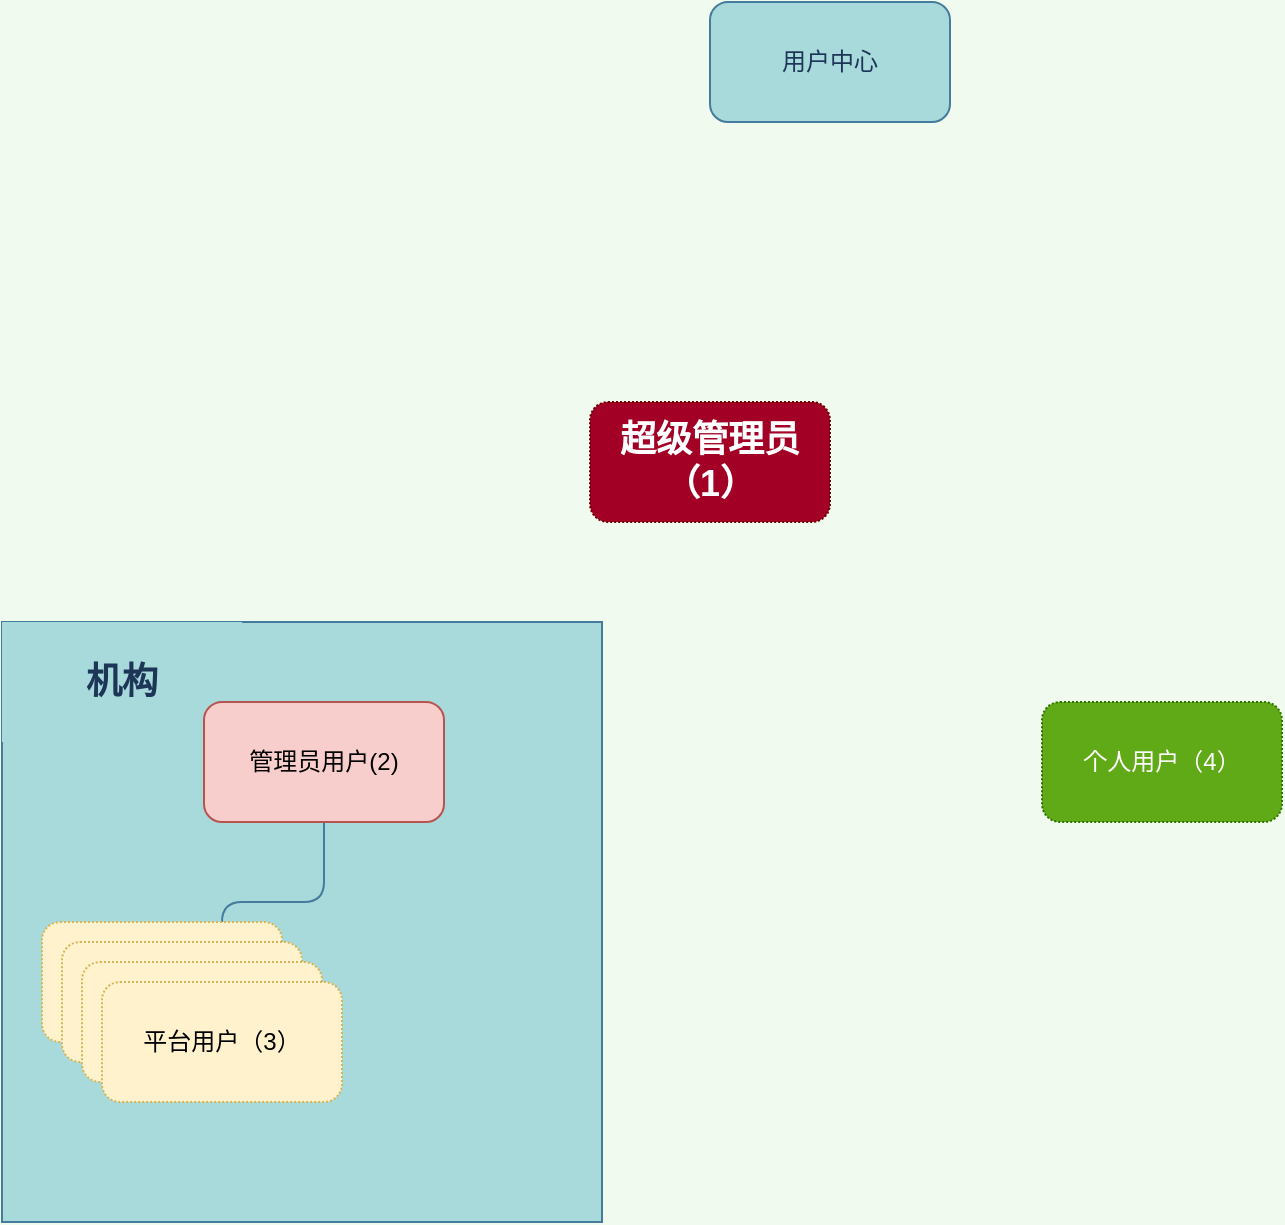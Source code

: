 <mxfile version="14.2.7" type="github">
  <diagram id="7nUUbsPAD171NSKVPP-3" name="Page-1">
    <mxGraphModel dx="1422" dy="1974" grid="1" gridSize="10" guides="1" tooltips="1" connect="1" arrows="1" fold="1" page="1" pageScale="1" pageWidth="827" pageHeight="1169" background="#F1FAEE" math="0" shadow="0">
      <root>
        <mxCell id="0" />
        <mxCell id="1" parent="0" />
        <mxCell id="RK_yV3QGJpCT5wXAtmzq-3" value="用户中心" style="rounded=1;whiteSpace=wrap;html=1;sketch=0;fillColor=#A8DADC;strokeColor=#457B9D;fontColor=#1D3557;" vertex="1" parent="1">
          <mxGeometry x="354" y="-110" width="120" height="60" as="geometry" />
        </mxCell>
        <mxCell id="RK_yV3QGJpCT5wXAtmzq-5" value="" style="whiteSpace=wrap;html=1;aspect=fixed;rounded=0;sketch=0;strokeColor=#457B9D;fillColor=#A8DADC;fontColor=#1D3557;align=left;" vertex="1" parent="1">
          <mxGeometry y="200" width="300" height="300" as="geometry" />
        </mxCell>
        <mxCell id="RK_yV3QGJpCT5wXAtmzq-8" value="&lt;b&gt;&lt;font style=&quot;font-size: 18px&quot;&gt;机构&lt;/font&gt;&lt;/b&gt;" style="rounded=0;whiteSpace=wrap;html=1;sketch=0;fillColor=#A8DADC;fontColor=#1D3557;dashed=1;dashPattern=1 1;strokeColor=none;" vertex="1" parent="1">
          <mxGeometry y="200" width="120" height="60" as="geometry" />
        </mxCell>
        <mxCell id="RK_yV3QGJpCT5wXAtmzq-14" style="edgeStyle=orthogonalEdgeStyle;curved=0;rounded=1;sketch=0;orthogonalLoop=1;jettySize=auto;html=1;strokeColor=#457B9D;fillColor=#A8DADC;fontColor=#1D3557;" edge="1" parent="1" source="RK_yV3QGJpCT5wXAtmzq-6" target="RK_yV3QGJpCT5wXAtmzq-12">
          <mxGeometry relative="1" as="geometry" />
        </mxCell>
        <mxCell id="RK_yV3QGJpCT5wXAtmzq-6" value="管理员用户(2)" style="rounded=1;whiteSpace=wrap;html=1;sketch=0;strokeColor=#b85450;fillColor=#f8cecc;" vertex="1" parent="1">
          <mxGeometry x="101" y="240" width="120" height="60" as="geometry" />
        </mxCell>
        <mxCell id="RK_yV3QGJpCT5wXAtmzq-9" value="" style="rounded=1;whiteSpace=wrap;html=1;dashed=1;dashPattern=1 1;sketch=0;strokeColor=#d6b656;fillColor=#fff2cc;" vertex="1" parent="1">
          <mxGeometry x="20" y="350" width="120" height="60" as="geometry" />
        </mxCell>
        <mxCell id="RK_yV3QGJpCT5wXAtmzq-10" value="" style="rounded=1;whiteSpace=wrap;html=1;dashed=1;dashPattern=1 1;sketch=0;strokeColor=#d6b656;fillColor=#fff2cc;" vertex="1" parent="1">
          <mxGeometry x="30" y="360" width="120" height="60" as="geometry" />
        </mxCell>
        <mxCell id="RK_yV3QGJpCT5wXAtmzq-11" value="" style="rounded=1;whiteSpace=wrap;html=1;dashed=1;dashPattern=1 1;sketch=0;strokeColor=#d6b656;fillColor=#fff2cc;" vertex="1" parent="1">
          <mxGeometry x="40" y="370" width="120" height="60" as="geometry" />
        </mxCell>
        <mxCell id="RK_yV3QGJpCT5wXAtmzq-12" value="平台用户（3）" style="rounded=1;whiteSpace=wrap;html=1;dashed=1;dashPattern=1 1;sketch=0;strokeColor=#d6b656;fillColor=#fff2cc;" vertex="1" parent="1">
          <mxGeometry x="50" y="380" width="120" height="60" as="geometry" />
        </mxCell>
        <mxCell id="RK_yV3QGJpCT5wXAtmzq-15" value="&lt;b&gt;&lt;font style=&quot;font-size: 18px&quot;&gt;超级管理员（1）&lt;/font&gt;&lt;/b&gt;" style="rounded=1;whiteSpace=wrap;html=1;dashed=1;dashPattern=1 1;sketch=0;strokeColor=#6F0000;fillColor=#a20025;fontColor=#ffffff;" vertex="1" parent="1">
          <mxGeometry x="294" y="90" width="120" height="60" as="geometry" />
        </mxCell>
        <mxCell id="RK_yV3QGJpCT5wXAtmzq-16" value="个人用户（4）" style="rounded=1;whiteSpace=wrap;html=1;dashed=1;dashPattern=1 1;sketch=0;strokeColor=#2D7600;fillColor=#60a917;fontColor=#ffffff;" vertex="1" parent="1">
          <mxGeometry x="520" y="240" width="120" height="60" as="geometry" />
        </mxCell>
      </root>
    </mxGraphModel>
  </diagram>
</mxfile>
